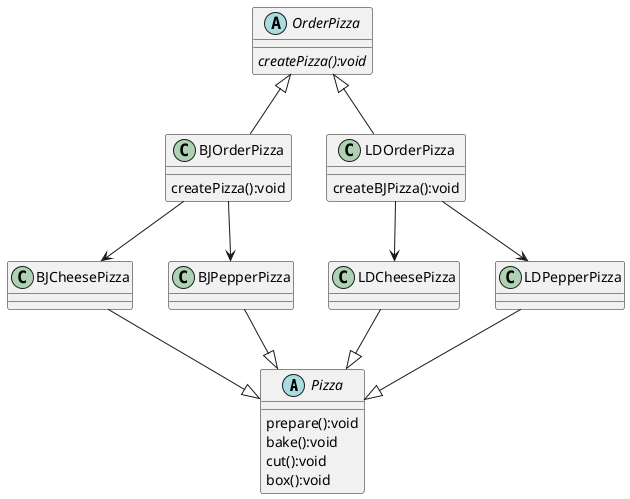 @startuml
'https://plantuml.com/class-diagram

abstract class Pizza {
prepare():void
bake():void
cut():void
box():void
}

class BJCheesePizza {
}

class BJPepperPizza {
}

class LDCheesePizza {
}
class LDPepperPizza {
}

abstract class OrderPizza {
    {abstract} createPizza():void
}

class BJOrderPizza {
   createPizza():void
}

class LDOrderPizza {
    createBJPizza():void
}

BJCheesePizza --|> Pizza
LDCheesePizza --|> Pizza
BJPepperPizza --|> Pizza
LDPepperPizza --|> Pizza

'LDOrderPizza --|> OrderPizza
'BJOrderPizza --|> OrderPizza
OrderPizza <|-- LDOrderPizza
OrderPizza <|-- BJOrderPizza
BJOrderPizza --> BJPepperPizza
BJOrderPizza --> BJCheesePizza

LDOrderPizza --> LDPepperPizza
LDOrderPizza --> LDCheesePizza
@enduml